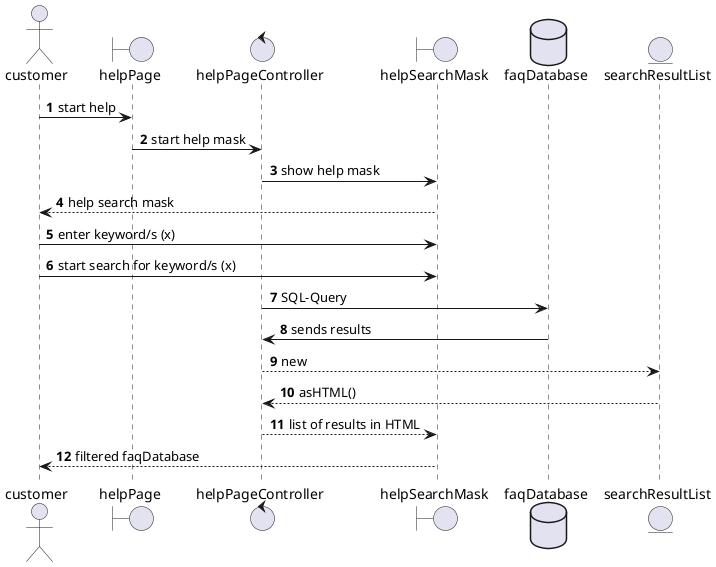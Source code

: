 @startuml
'https://plantuml.com/sequence-diagram


actor customer
boundary helpPage
control helpPageController
boundary helpSearchMask
database faqDatabase
entity searchResultList

autonumber

customer -> helpPage: start help
helpPage -> helpPageController: start help mask
helpSearchMask <- helpPageController: show help mask
customer <-- helpSearchMask: help search mask
customer -> helpSearchMask: enter keyword/s (x)
customer -> helpSearchMask: start search for keyword/s (x)
helpPageController -> faqDatabase: SQL-Query
faqDatabase -> helpPageController: sends results
helpPageController --> searchResultList: new
searchResultList --> helpPageController: asHTML()
helpPageController --> helpSearchMask: list of results in HTML
helpSearchMask --> customer: filtered faqDatabase
@enduml